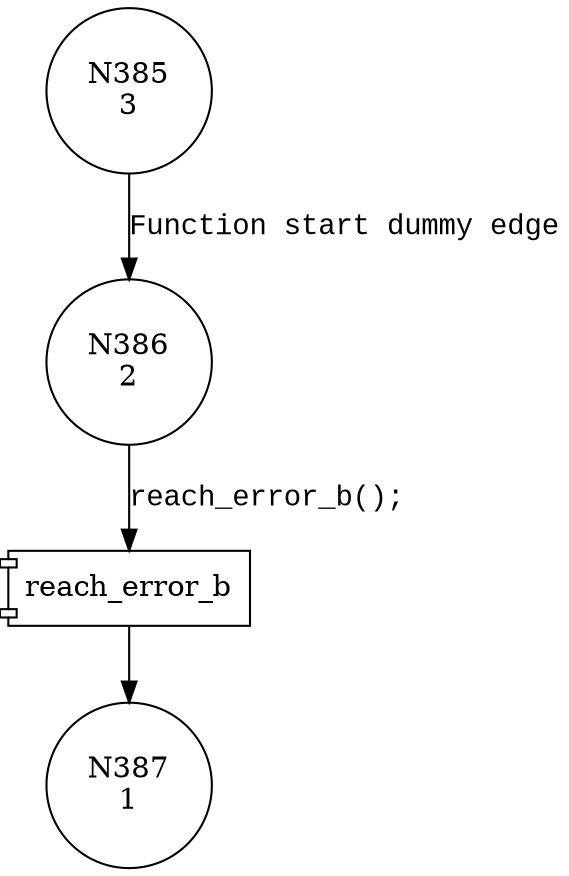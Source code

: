digraph reach_error_92 {
386 [shape="circle" label="N386\n2"]
387 [shape="circle" label="N387\n1"]
385 [shape="circle" label="N385\n3"]
100140 [shape="component" label="reach_error_b"]
386 -> 100140 [label="reach_error_b();" fontname="Courier New"]
100140 -> 387 [label="" fontname="Courier New"]
385 -> 386 [label="Function start dummy edge" fontname="Courier New"]
}